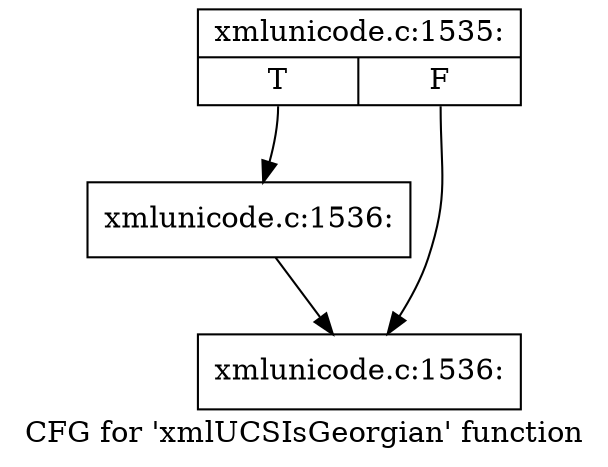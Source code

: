 digraph "CFG for 'xmlUCSIsGeorgian' function" {
	label="CFG for 'xmlUCSIsGeorgian' function";

	Node0x4e38c30 [shape=record,label="{xmlunicode.c:1535:|{<s0>T|<s1>F}}"];
	Node0x4e38c30:s0 -> Node0x4e38df0;
	Node0x4e38c30:s1 -> Node0x4e1df30;
	Node0x4e38df0 [shape=record,label="{xmlunicode.c:1536:}"];
	Node0x4e38df0 -> Node0x4e1df30;
	Node0x4e1df30 [shape=record,label="{xmlunicode.c:1536:}"];
}
